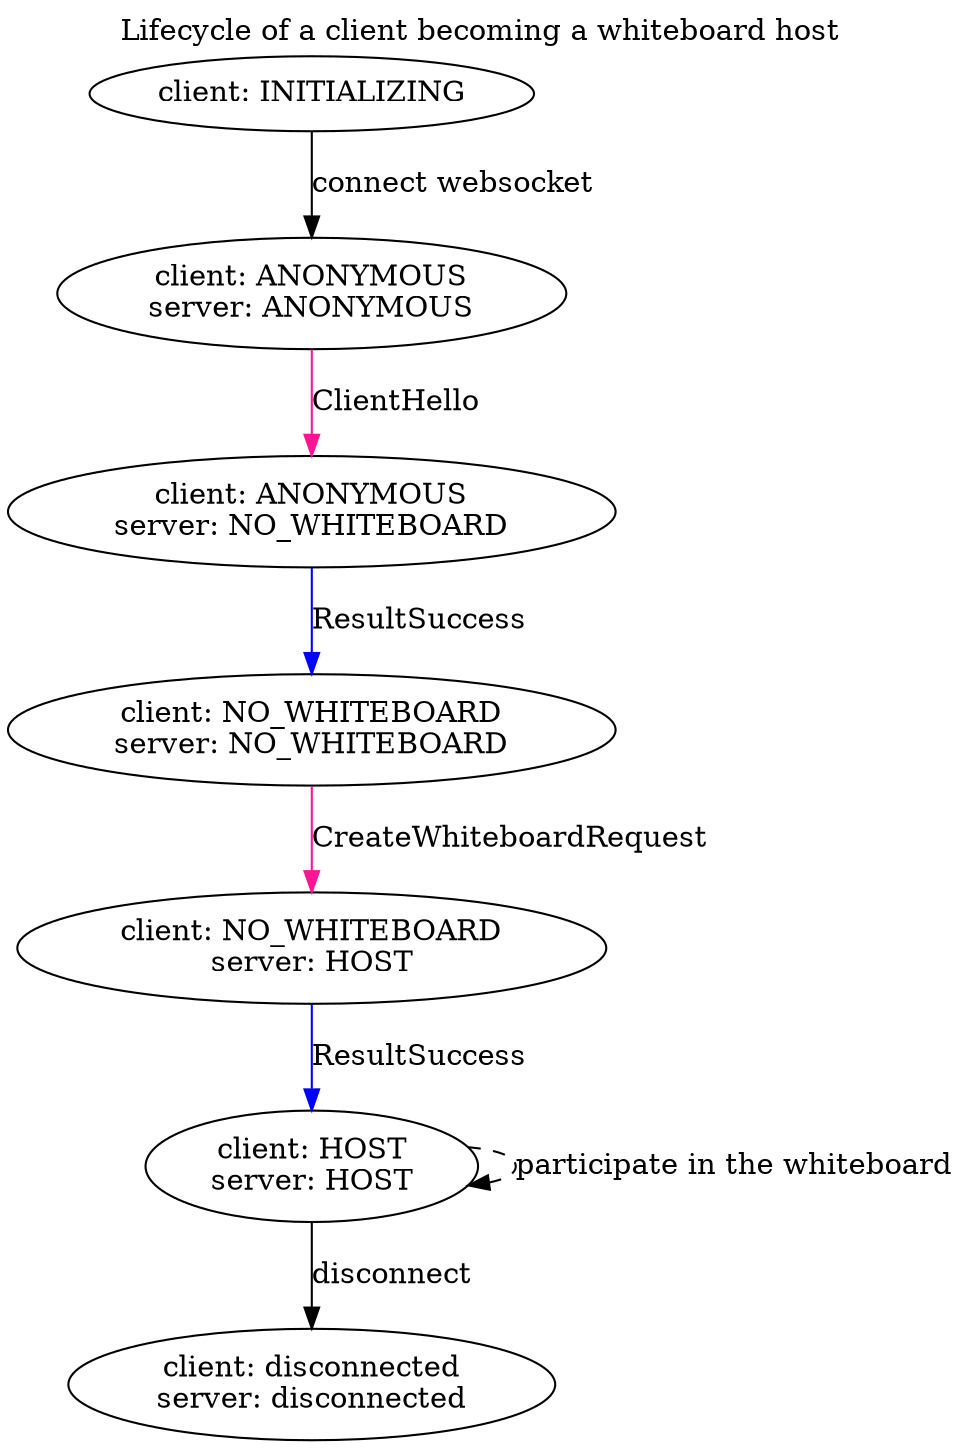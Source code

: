 
# deeppink = message from server
# blue = message to server

Digraph G2 {
    labelloc="t";
    label="Lifecycle of a client becoming a whiteboard host";

    "client: INITIALIZING"
    -> "client: ANONYMOUS\nserver: ANONYMOUS"
    [label = "connect websocket"]

    "client: ANONYMOUS\nserver: ANONYMOUS"
    -> "client: ANONYMOUS\nserver: NO_WHITEBOARD"
    [label = "ClientHello", color = "deeppinK"]

    "client: ANONYMOUS\nserver: NO_WHITEBOARD"
    -> "client: NO_WHITEBOARD\nserver: NO_WHITEBOARD"
    [label = "ResultSuccess", color = "blue"]

    "client: NO_WHITEBOARD\nserver: NO_WHITEBOARD"
    -> "client: NO_WHITEBOARD\nserver: HOST"
    [label = "CreateWhiteboardRequest", color = "deeppink"]

    "client: NO_WHITEBOARD\nserver: HOST"
    -> "client: HOST\nserver: HOST"
    [label = "ResultSuccess", color = "blue"]

    "client: HOST\nserver: HOST"
    -> "client: HOST\nserver: HOST"
    [label = "participate in the whiteboard", style="dashed"]

    "client: HOST\nserver: HOST"
    -> "client: disconnected\nserver: disconnected"
    [label = "disconnect"]
}
